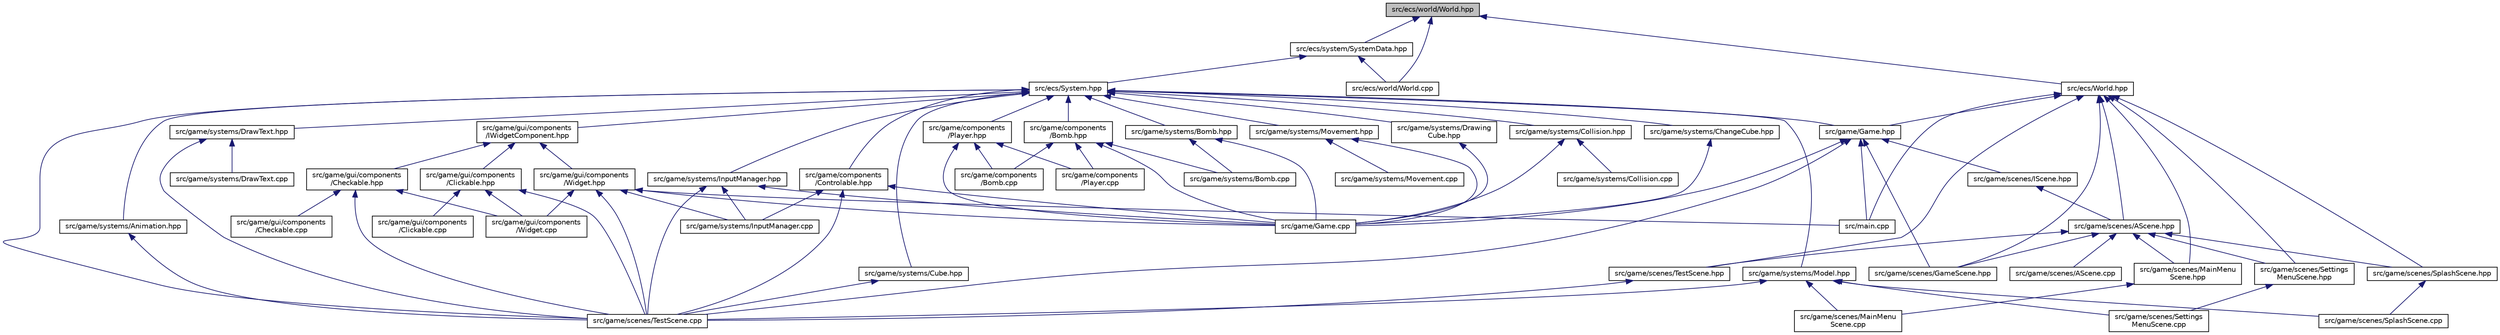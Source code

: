 digraph "src/ecs/world/World.hpp"
{
 // LATEX_PDF_SIZE
  edge [fontname="Helvetica",fontsize="10",labelfontname="Helvetica",labelfontsize="10"];
  node [fontname="Helvetica",fontsize="10",shape=record];
  Node1 [label="src/ecs/world/World.hpp",height=0.2,width=0.4,color="black", fillcolor="grey75", style="filled", fontcolor="black",tooltip=" "];
  Node1 -> Node2 [dir="back",color="midnightblue",fontsize="10",style="solid",fontname="Helvetica"];
  Node2 [label="src/ecs/system/SystemData.hpp",height=0.2,width=0.4,color="black", fillcolor="white", style="filled",URL="$_system_data_8hpp.html",tooltip=" "];
  Node2 -> Node3 [dir="back",color="midnightblue",fontsize="10",style="solid",fontname="Helvetica"];
  Node3 [label="src/ecs/System.hpp",height=0.2,width=0.4,color="black", fillcolor="white", style="filled",URL="$_system_8hpp.html",tooltip=" "];
  Node3 -> Node4 [dir="back",color="midnightblue",fontsize="10",style="solid",fontname="Helvetica"];
  Node4 [label="src/game/components\l/Bomb.hpp",height=0.2,width=0.4,color="black", fillcolor="white", style="filled",URL="$components_2_bomb_8hpp.html",tooltip=" "];
  Node4 -> Node5 [dir="back",color="midnightblue",fontsize="10",style="solid",fontname="Helvetica"];
  Node5 [label="src/game/components\l/Bomb.cpp",height=0.2,width=0.4,color="black", fillcolor="white", style="filled",URL="$components_2_bomb_8cpp.html",tooltip=" "];
  Node4 -> Node6 [dir="back",color="midnightblue",fontsize="10",style="solid",fontname="Helvetica"];
  Node6 [label="src/game/components\l/Player.cpp",height=0.2,width=0.4,color="black", fillcolor="white", style="filled",URL="$_player_8cpp.html",tooltip=" "];
  Node4 -> Node7 [dir="back",color="midnightblue",fontsize="10",style="solid",fontname="Helvetica"];
  Node7 [label="src/game/Game.cpp",height=0.2,width=0.4,color="black", fillcolor="white", style="filled",URL="$_game_8cpp.html",tooltip=" "];
  Node4 -> Node8 [dir="back",color="midnightblue",fontsize="10",style="solid",fontname="Helvetica"];
  Node8 [label="src/game/systems/Bomb.cpp",height=0.2,width=0.4,color="black", fillcolor="white", style="filled",URL="$systems_2_bomb_8cpp.html",tooltip=" "];
  Node3 -> Node9 [dir="back",color="midnightblue",fontsize="10",style="solid",fontname="Helvetica"];
  Node9 [label="src/game/components\l/Player.hpp",height=0.2,width=0.4,color="black", fillcolor="white", style="filled",URL="$_player_8hpp.html",tooltip=" "];
  Node9 -> Node5 [dir="back",color="midnightblue",fontsize="10",style="solid",fontname="Helvetica"];
  Node9 -> Node6 [dir="back",color="midnightblue",fontsize="10",style="solid",fontname="Helvetica"];
  Node9 -> Node7 [dir="back",color="midnightblue",fontsize="10",style="solid",fontname="Helvetica"];
  Node3 -> Node10 [dir="back",color="midnightblue",fontsize="10",style="solid",fontname="Helvetica"];
  Node10 [label="src/game/components\l/Controlable.hpp",height=0.2,width=0.4,color="black", fillcolor="white", style="filled",URL="$_controlable_8hpp.html",tooltip=" "];
  Node10 -> Node7 [dir="back",color="midnightblue",fontsize="10",style="solid",fontname="Helvetica"];
  Node10 -> Node11 [dir="back",color="midnightblue",fontsize="10",style="solid",fontname="Helvetica"];
  Node11 [label="src/game/scenes/TestScene.cpp",height=0.2,width=0.4,color="black", fillcolor="white", style="filled",URL="$_test_scene_8cpp.html",tooltip=" "];
  Node10 -> Node12 [dir="back",color="midnightblue",fontsize="10",style="solid",fontname="Helvetica"];
  Node12 [label="src/game/systems/InputManager.cpp",height=0.2,width=0.4,color="black", fillcolor="white", style="filled",URL="$_input_manager_8cpp.html",tooltip=" "];
  Node3 -> Node13 [dir="back",color="midnightblue",fontsize="10",style="solid",fontname="Helvetica"];
  Node13 [label="src/game/Game.hpp",height=0.2,width=0.4,color="black", fillcolor="white", style="filled",URL="$_game_8hpp.html",tooltip=" "];
  Node13 -> Node7 [dir="back",color="midnightblue",fontsize="10",style="solid",fontname="Helvetica"];
  Node13 -> Node14 [dir="back",color="midnightblue",fontsize="10",style="solid",fontname="Helvetica"];
  Node14 [label="src/game/scenes/GameScene.hpp",height=0.2,width=0.4,color="black", fillcolor="white", style="filled",URL="$_game_scene_8hpp.html",tooltip=" "];
  Node13 -> Node15 [dir="back",color="midnightblue",fontsize="10",style="solid",fontname="Helvetica"];
  Node15 [label="src/game/scenes/IScene.hpp",height=0.2,width=0.4,color="black", fillcolor="white", style="filled",URL="$_i_scene_8hpp.html",tooltip=" "];
  Node15 -> Node16 [dir="back",color="midnightblue",fontsize="10",style="solid",fontname="Helvetica"];
  Node16 [label="src/game/scenes/AScene.hpp",height=0.2,width=0.4,color="black", fillcolor="white", style="filled",URL="$_a_scene_8hpp.html",tooltip=" "];
  Node16 -> Node17 [dir="back",color="midnightblue",fontsize="10",style="solid",fontname="Helvetica"];
  Node17 [label="src/game/scenes/AScene.cpp",height=0.2,width=0.4,color="black", fillcolor="white", style="filled",URL="$_a_scene_8cpp.html",tooltip=" "];
  Node16 -> Node14 [dir="back",color="midnightblue",fontsize="10",style="solid",fontname="Helvetica"];
  Node16 -> Node18 [dir="back",color="midnightblue",fontsize="10",style="solid",fontname="Helvetica"];
  Node18 [label="src/game/scenes/MainMenu\lScene.hpp",height=0.2,width=0.4,color="black", fillcolor="white", style="filled",URL="$_main_menu_scene_8hpp.html",tooltip=" "];
  Node18 -> Node19 [dir="back",color="midnightblue",fontsize="10",style="solid",fontname="Helvetica"];
  Node19 [label="src/game/scenes/MainMenu\lScene.cpp",height=0.2,width=0.4,color="black", fillcolor="white", style="filled",URL="$_main_menu_scene_8cpp.html",tooltip=" "];
  Node16 -> Node20 [dir="back",color="midnightblue",fontsize="10",style="solid",fontname="Helvetica"];
  Node20 [label="src/game/scenes/Settings\lMenuScene.hpp",height=0.2,width=0.4,color="black", fillcolor="white", style="filled",URL="$_settings_menu_scene_8hpp.html",tooltip=" "];
  Node20 -> Node21 [dir="back",color="midnightblue",fontsize="10",style="solid",fontname="Helvetica"];
  Node21 [label="src/game/scenes/Settings\lMenuScene.cpp",height=0.2,width=0.4,color="black", fillcolor="white", style="filled",URL="$_settings_menu_scene_8cpp.html",tooltip=" "];
  Node16 -> Node22 [dir="back",color="midnightblue",fontsize="10",style="solid",fontname="Helvetica"];
  Node22 [label="src/game/scenes/SplashScene.hpp",height=0.2,width=0.4,color="black", fillcolor="white", style="filled",URL="$_splash_scene_8hpp.html",tooltip=" "];
  Node22 -> Node23 [dir="back",color="midnightblue",fontsize="10",style="solid",fontname="Helvetica"];
  Node23 [label="src/game/scenes/SplashScene.cpp",height=0.2,width=0.4,color="black", fillcolor="white", style="filled",URL="$_splash_scene_8cpp.html",tooltip=" "];
  Node16 -> Node24 [dir="back",color="midnightblue",fontsize="10",style="solid",fontname="Helvetica"];
  Node24 [label="src/game/scenes/TestScene.hpp",height=0.2,width=0.4,color="black", fillcolor="white", style="filled",URL="$_test_scene_8hpp.html",tooltip=" "];
  Node24 -> Node11 [dir="back",color="midnightblue",fontsize="10",style="solid",fontname="Helvetica"];
  Node13 -> Node11 [dir="back",color="midnightblue",fontsize="10",style="solid",fontname="Helvetica"];
  Node13 -> Node25 [dir="back",color="midnightblue",fontsize="10",style="solid",fontname="Helvetica"];
  Node25 [label="src/main.cpp",height=0.2,width=0.4,color="black", fillcolor="white", style="filled",URL="$main_8cpp.html",tooltip=" "];
  Node3 -> Node26 [dir="back",color="midnightblue",fontsize="10",style="solid",fontname="Helvetica"];
  Node26 [label="src/game/gui/components\l/IWidgetComponent.hpp",height=0.2,width=0.4,color="black", fillcolor="white", style="filled",URL="$_i_widget_component_8hpp.html",tooltip=" "];
  Node26 -> Node27 [dir="back",color="midnightblue",fontsize="10",style="solid",fontname="Helvetica"];
  Node27 [label="src/game/gui/components\l/Widget.hpp",height=0.2,width=0.4,color="black", fillcolor="white", style="filled",URL="$_widget_8hpp.html",tooltip=" "];
  Node27 -> Node7 [dir="back",color="midnightblue",fontsize="10",style="solid",fontname="Helvetica"];
  Node27 -> Node28 [dir="back",color="midnightblue",fontsize="10",style="solid",fontname="Helvetica"];
  Node28 [label="src/game/gui/components\l/Widget.cpp",height=0.2,width=0.4,color="black", fillcolor="white", style="filled",URL="$_widget_8cpp.html",tooltip=" "];
  Node27 -> Node11 [dir="back",color="midnightblue",fontsize="10",style="solid",fontname="Helvetica"];
  Node27 -> Node12 [dir="back",color="midnightblue",fontsize="10",style="solid",fontname="Helvetica"];
  Node27 -> Node25 [dir="back",color="midnightblue",fontsize="10",style="solid",fontname="Helvetica"];
  Node26 -> Node29 [dir="back",color="midnightblue",fontsize="10",style="solid",fontname="Helvetica"];
  Node29 [label="src/game/gui/components\l/Checkable.hpp",height=0.2,width=0.4,color="black", fillcolor="white", style="filled",URL="$_checkable_8hpp.html",tooltip=" "];
  Node29 -> Node30 [dir="back",color="midnightblue",fontsize="10",style="solid",fontname="Helvetica"];
  Node30 [label="src/game/gui/components\l/Checkable.cpp",height=0.2,width=0.4,color="black", fillcolor="white", style="filled",URL="$_checkable_8cpp.html",tooltip=" "];
  Node29 -> Node28 [dir="back",color="midnightblue",fontsize="10",style="solid",fontname="Helvetica"];
  Node29 -> Node11 [dir="back",color="midnightblue",fontsize="10",style="solid",fontname="Helvetica"];
  Node26 -> Node31 [dir="back",color="midnightblue",fontsize="10",style="solid",fontname="Helvetica"];
  Node31 [label="src/game/gui/components\l/Clickable.hpp",height=0.2,width=0.4,color="black", fillcolor="white", style="filled",URL="$_clickable_8hpp.html",tooltip=" "];
  Node31 -> Node32 [dir="back",color="midnightblue",fontsize="10",style="solid",fontname="Helvetica"];
  Node32 [label="src/game/gui/components\l/Clickable.cpp",height=0.2,width=0.4,color="black", fillcolor="white", style="filled",URL="$_clickable_8cpp.html",tooltip=" "];
  Node31 -> Node28 [dir="back",color="midnightblue",fontsize="10",style="solid",fontname="Helvetica"];
  Node31 -> Node11 [dir="back",color="midnightblue",fontsize="10",style="solid",fontname="Helvetica"];
  Node3 -> Node33 [dir="back",color="midnightblue",fontsize="10",style="solid",fontname="Helvetica"];
  Node33 [label="src/game/systems/Bomb.hpp",height=0.2,width=0.4,color="black", fillcolor="white", style="filled",URL="$systems_2_bomb_8hpp.html",tooltip=" "];
  Node33 -> Node7 [dir="back",color="midnightblue",fontsize="10",style="solid",fontname="Helvetica"];
  Node33 -> Node8 [dir="back",color="midnightblue",fontsize="10",style="solid",fontname="Helvetica"];
  Node3 -> Node34 [dir="back",color="midnightblue",fontsize="10",style="solid",fontname="Helvetica"];
  Node34 [label="src/game/systems/ChangeCube.hpp",height=0.2,width=0.4,color="black", fillcolor="white", style="filled",URL="$_change_cube_8hpp.html",tooltip=" "];
  Node34 -> Node7 [dir="back",color="midnightblue",fontsize="10",style="solid",fontname="Helvetica"];
  Node3 -> Node35 [dir="back",color="midnightblue",fontsize="10",style="solid",fontname="Helvetica"];
  Node35 [label="src/game/systems/Collision.hpp",height=0.2,width=0.4,color="black", fillcolor="white", style="filled",URL="$_collision_8hpp.html",tooltip=" "];
  Node35 -> Node7 [dir="back",color="midnightblue",fontsize="10",style="solid",fontname="Helvetica"];
  Node35 -> Node36 [dir="back",color="midnightblue",fontsize="10",style="solid",fontname="Helvetica"];
  Node36 [label="src/game/systems/Collision.cpp",height=0.2,width=0.4,color="black", fillcolor="white", style="filled",URL="$_collision_8cpp.html",tooltip=" "];
  Node3 -> Node37 [dir="back",color="midnightblue",fontsize="10",style="solid",fontname="Helvetica"];
  Node37 [label="src/game/systems/Drawing\lCube.hpp",height=0.2,width=0.4,color="black", fillcolor="white", style="filled",URL="$_drawing_cube_8hpp.html",tooltip=" "];
  Node37 -> Node7 [dir="back",color="midnightblue",fontsize="10",style="solid",fontname="Helvetica"];
  Node3 -> Node38 [dir="back",color="midnightblue",fontsize="10",style="solid",fontname="Helvetica"];
  Node38 [label="src/game/systems/InputManager.hpp",height=0.2,width=0.4,color="black", fillcolor="white", style="filled",URL="$_input_manager_8hpp.html",tooltip=" "];
  Node38 -> Node7 [dir="back",color="midnightblue",fontsize="10",style="solid",fontname="Helvetica"];
  Node38 -> Node11 [dir="back",color="midnightblue",fontsize="10",style="solid",fontname="Helvetica"];
  Node38 -> Node12 [dir="back",color="midnightblue",fontsize="10",style="solid",fontname="Helvetica"];
  Node3 -> Node39 [dir="back",color="midnightblue",fontsize="10",style="solid",fontname="Helvetica"];
  Node39 [label="src/game/systems/Movement.hpp",height=0.2,width=0.4,color="black", fillcolor="white", style="filled",URL="$_movement_8hpp.html",tooltip=" "];
  Node39 -> Node7 [dir="back",color="midnightblue",fontsize="10",style="solid",fontname="Helvetica"];
  Node39 -> Node40 [dir="back",color="midnightblue",fontsize="10",style="solid",fontname="Helvetica"];
  Node40 [label="src/game/systems/Movement.cpp",height=0.2,width=0.4,color="black", fillcolor="white", style="filled",URL="$_movement_8cpp.html",tooltip=" "];
  Node3 -> Node11 [dir="back",color="midnightblue",fontsize="10",style="solid",fontname="Helvetica"];
  Node3 -> Node41 [dir="back",color="midnightblue",fontsize="10",style="solid",fontname="Helvetica"];
  Node41 [label="src/game/systems/Animation.hpp",height=0.2,width=0.4,color="black", fillcolor="white", style="filled",URL="$game_2systems_2_animation_8hpp.html",tooltip=" "];
  Node41 -> Node11 [dir="back",color="midnightblue",fontsize="10",style="solid",fontname="Helvetica"];
  Node3 -> Node42 [dir="back",color="midnightblue",fontsize="10",style="solid",fontname="Helvetica"];
  Node42 [label="src/game/systems/Cube.hpp",height=0.2,width=0.4,color="black", fillcolor="white", style="filled",URL="$game_2systems_2_cube_8hpp.html",tooltip=" "];
  Node42 -> Node11 [dir="back",color="midnightblue",fontsize="10",style="solid",fontname="Helvetica"];
  Node3 -> Node43 [dir="back",color="midnightblue",fontsize="10",style="solid",fontname="Helvetica"];
  Node43 [label="src/game/systems/DrawText.hpp",height=0.2,width=0.4,color="black", fillcolor="white", style="filled",URL="$_draw_text_8hpp.html",tooltip=" "];
  Node43 -> Node11 [dir="back",color="midnightblue",fontsize="10",style="solid",fontname="Helvetica"];
  Node43 -> Node44 [dir="back",color="midnightblue",fontsize="10",style="solid",fontname="Helvetica"];
  Node44 [label="src/game/systems/DrawText.cpp",height=0.2,width=0.4,color="black", fillcolor="white", style="filled",URL="$_draw_text_8cpp.html",tooltip=" "];
  Node3 -> Node45 [dir="back",color="midnightblue",fontsize="10",style="solid",fontname="Helvetica"];
  Node45 [label="src/game/systems/Model.hpp",height=0.2,width=0.4,color="black", fillcolor="white", style="filled",URL="$game_2systems_2_model_8hpp.html",tooltip=" "];
  Node45 -> Node19 [dir="back",color="midnightblue",fontsize="10",style="solid",fontname="Helvetica"];
  Node45 -> Node21 [dir="back",color="midnightblue",fontsize="10",style="solid",fontname="Helvetica"];
  Node45 -> Node23 [dir="back",color="midnightblue",fontsize="10",style="solid",fontname="Helvetica"];
  Node45 -> Node11 [dir="back",color="midnightblue",fontsize="10",style="solid",fontname="Helvetica"];
  Node2 -> Node46 [dir="back",color="midnightblue",fontsize="10",style="solid",fontname="Helvetica"];
  Node46 [label="src/ecs/world/World.cpp",height=0.2,width=0.4,color="black", fillcolor="white", style="filled",URL="$_world_8cpp.html",tooltip=" "];
  Node1 -> Node46 [dir="back",color="midnightblue",fontsize="10",style="solid",fontname="Helvetica"];
  Node1 -> Node47 [dir="back",color="midnightblue",fontsize="10",style="solid",fontname="Helvetica"];
  Node47 [label="src/ecs/World.hpp",height=0.2,width=0.4,color="black", fillcolor="white", style="filled",URL="$_world_8hpp.html",tooltip=" "];
  Node47 -> Node13 [dir="back",color="midnightblue",fontsize="10",style="solid",fontname="Helvetica"];
  Node47 -> Node16 [dir="back",color="midnightblue",fontsize="10",style="solid",fontname="Helvetica"];
  Node47 -> Node14 [dir="back",color="midnightblue",fontsize="10",style="solid",fontname="Helvetica"];
  Node47 -> Node18 [dir="back",color="midnightblue",fontsize="10",style="solid",fontname="Helvetica"];
  Node47 -> Node20 [dir="back",color="midnightblue",fontsize="10",style="solid",fontname="Helvetica"];
  Node47 -> Node22 [dir="back",color="midnightblue",fontsize="10",style="solid",fontname="Helvetica"];
  Node47 -> Node24 [dir="back",color="midnightblue",fontsize="10",style="solid",fontname="Helvetica"];
  Node47 -> Node25 [dir="back",color="midnightblue",fontsize="10",style="solid",fontname="Helvetica"];
}
